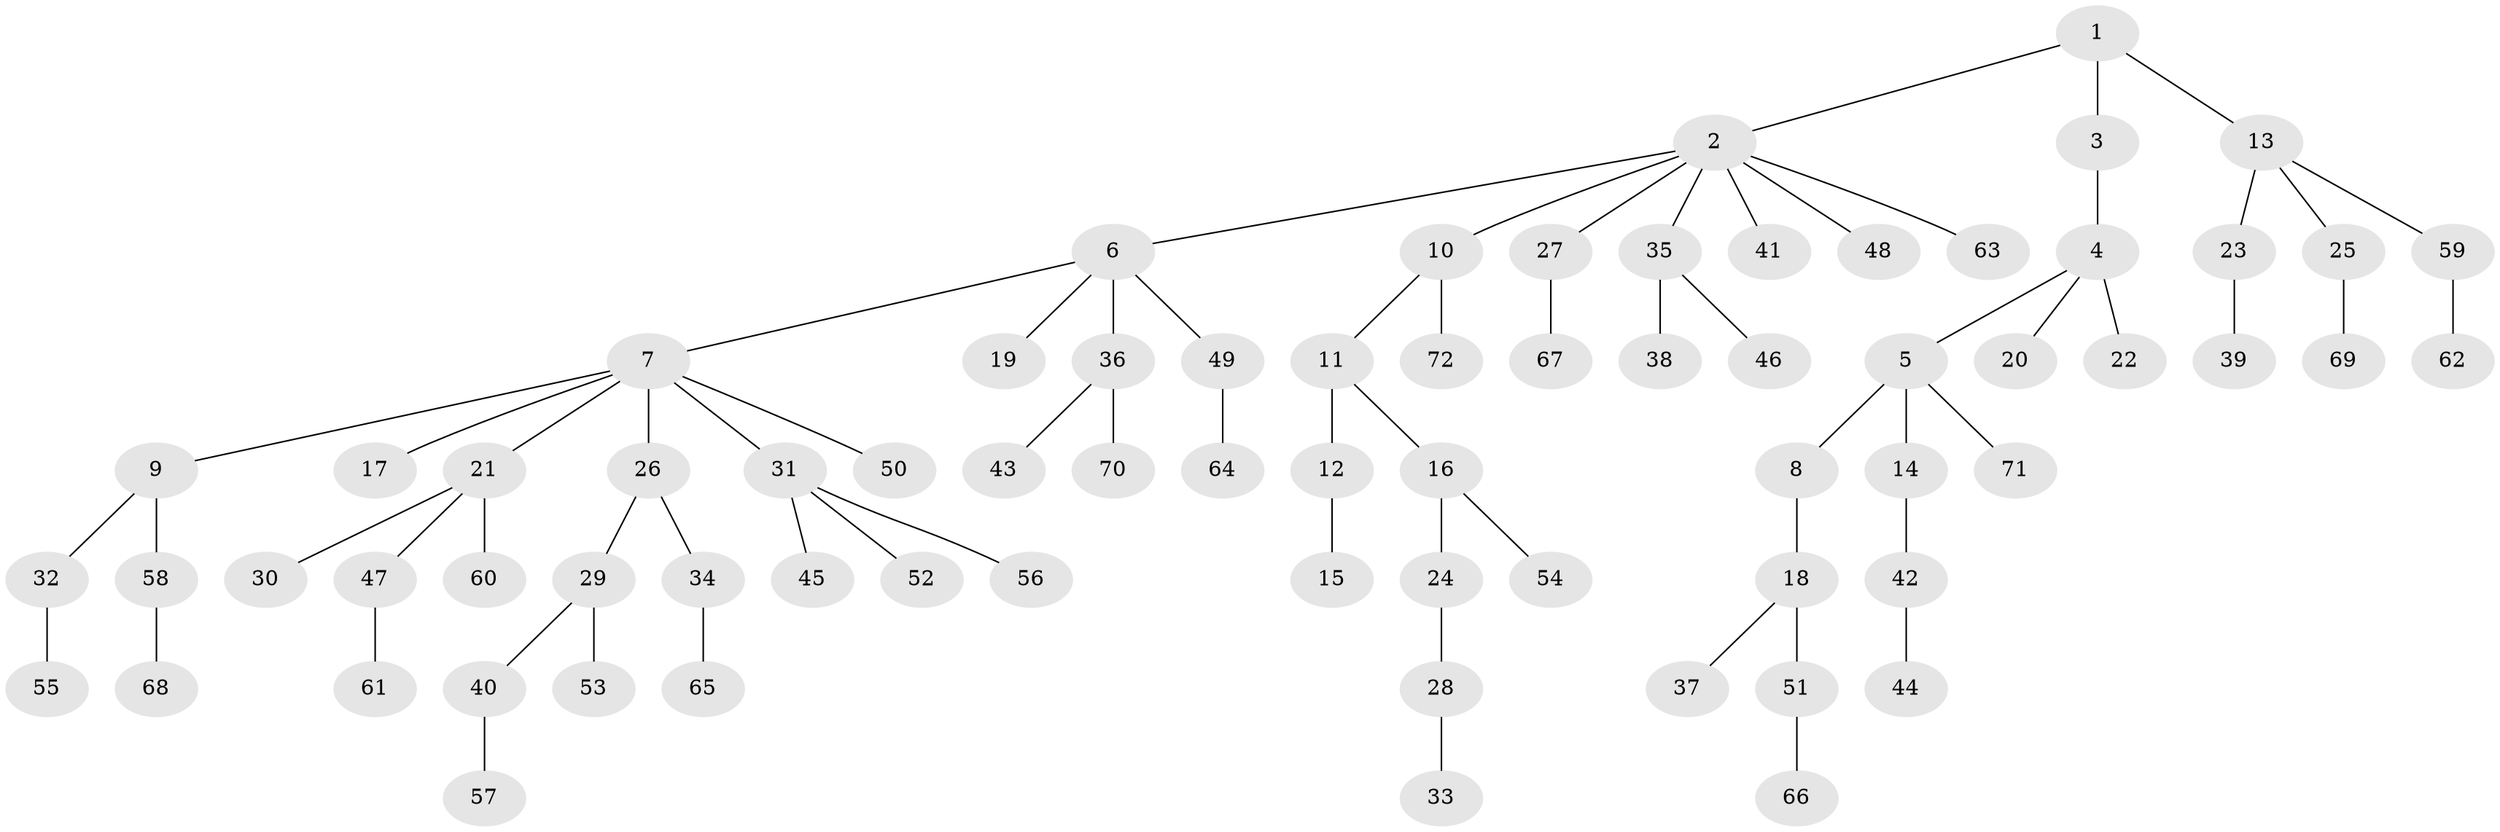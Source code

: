 // coarse degree distribution, {10: 0.043478260869565216, 3: 0.043478260869565216, 7: 0.043478260869565216, 1: 0.782608695652174, 4: 0.043478260869565216, 2: 0.043478260869565216}
// Generated by graph-tools (version 1.1) at 2025/19/03/04/25 18:19:17]
// undirected, 72 vertices, 71 edges
graph export_dot {
graph [start="1"]
  node [color=gray90,style=filled];
  1;
  2;
  3;
  4;
  5;
  6;
  7;
  8;
  9;
  10;
  11;
  12;
  13;
  14;
  15;
  16;
  17;
  18;
  19;
  20;
  21;
  22;
  23;
  24;
  25;
  26;
  27;
  28;
  29;
  30;
  31;
  32;
  33;
  34;
  35;
  36;
  37;
  38;
  39;
  40;
  41;
  42;
  43;
  44;
  45;
  46;
  47;
  48;
  49;
  50;
  51;
  52;
  53;
  54;
  55;
  56;
  57;
  58;
  59;
  60;
  61;
  62;
  63;
  64;
  65;
  66;
  67;
  68;
  69;
  70;
  71;
  72;
  1 -- 2;
  1 -- 3;
  1 -- 13;
  2 -- 6;
  2 -- 10;
  2 -- 27;
  2 -- 35;
  2 -- 41;
  2 -- 48;
  2 -- 63;
  3 -- 4;
  4 -- 5;
  4 -- 20;
  4 -- 22;
  5 -- 8;
  5 -- 14;
  5 -- 71;
  6 -- 7;
  6 -- 19;
  6 -- 36;
  6 -- 49;
  7 -- 9;
  7 -- 17;
  7 -- 21;
  7 -- 26;
  7 -- 31;
  7 -- 50;
  8 -- 18;
  9 -- 32;
  9 -- 58;
  10 -- 11;
  10 -- 72;
  11 -- 12;
  11 -- 16;
  12 -- 15;
  13 -- 23;
  13 -- 25;
  13 -- 59;
  14 -- 42;
  16 -- 24;
  16 -- 54;
  18 -- 37;
  18 -- 51;
  21 -- 30;
  21 -- 47;
  21 -- 60;
  23 -- 39;
  24 -- 28;
  25 -- 69;
  26 -- 29;
  26 -- 34;
  27 -- 67;
  28 -- 33;
  29 -- 40;
  29 -- 53;
  31 -- 45;
  31 -- 52;
  31 -- 56;
  32 -- 55;
  34 -- 65;
  35 -- 38;
  35 -- 46;
  36 -- 43;
  36 -- 70;
  40 -- 57;
  42 -- 44;
  47 -- 61;
  49 -- 64;
  51 -- 66;
  58 -- 68;
  59 -- 62;
}
